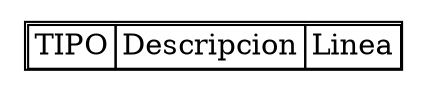 digraph {
 node0 [    shape=plaintext
    label=<

      <table cellspacing='0'>
      <tr><td>TIPO</td><td>Descripcion</td><td>Linea</td></tr>
    </table>
>];}